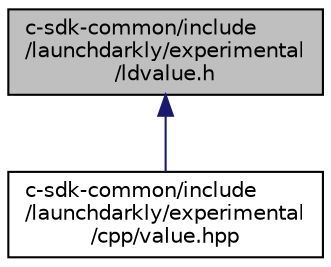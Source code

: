 digraph "c-sdk-common/include/launchdarkly/experimental/ldvalue.h"
{
 // LATEX_PDF_SIZE
  edge [fontname="Helvetica",fontsize="10",labelfontname="Helvetica",labelfontsize="10"];
  node [fontname="Helvetica",fontsize="10",shape=record];
  Node1 [label="c-sdk-common/include\l/launchdarkly/experimental\l/ldvalue.h",height=0.2,width=0.4,color="black", fillcolor="grey75", style="filled", fontcolor="black",tooltip="LDValues represent immutable JSON values."];
  Node1 -> Node2 [dir="back",color="midnightblue",fontsize="10",style="solid",fontname="Helvetica"];
  Node2 [label="c-sdk-common/include\l/launchdarkly/experimental\l/cpp/value.hpp",height=0.2,width=0.4,color="black", fillcolor="white", style="filled",URL="$value_8hpp_source.html",tooltip=" "];
}
